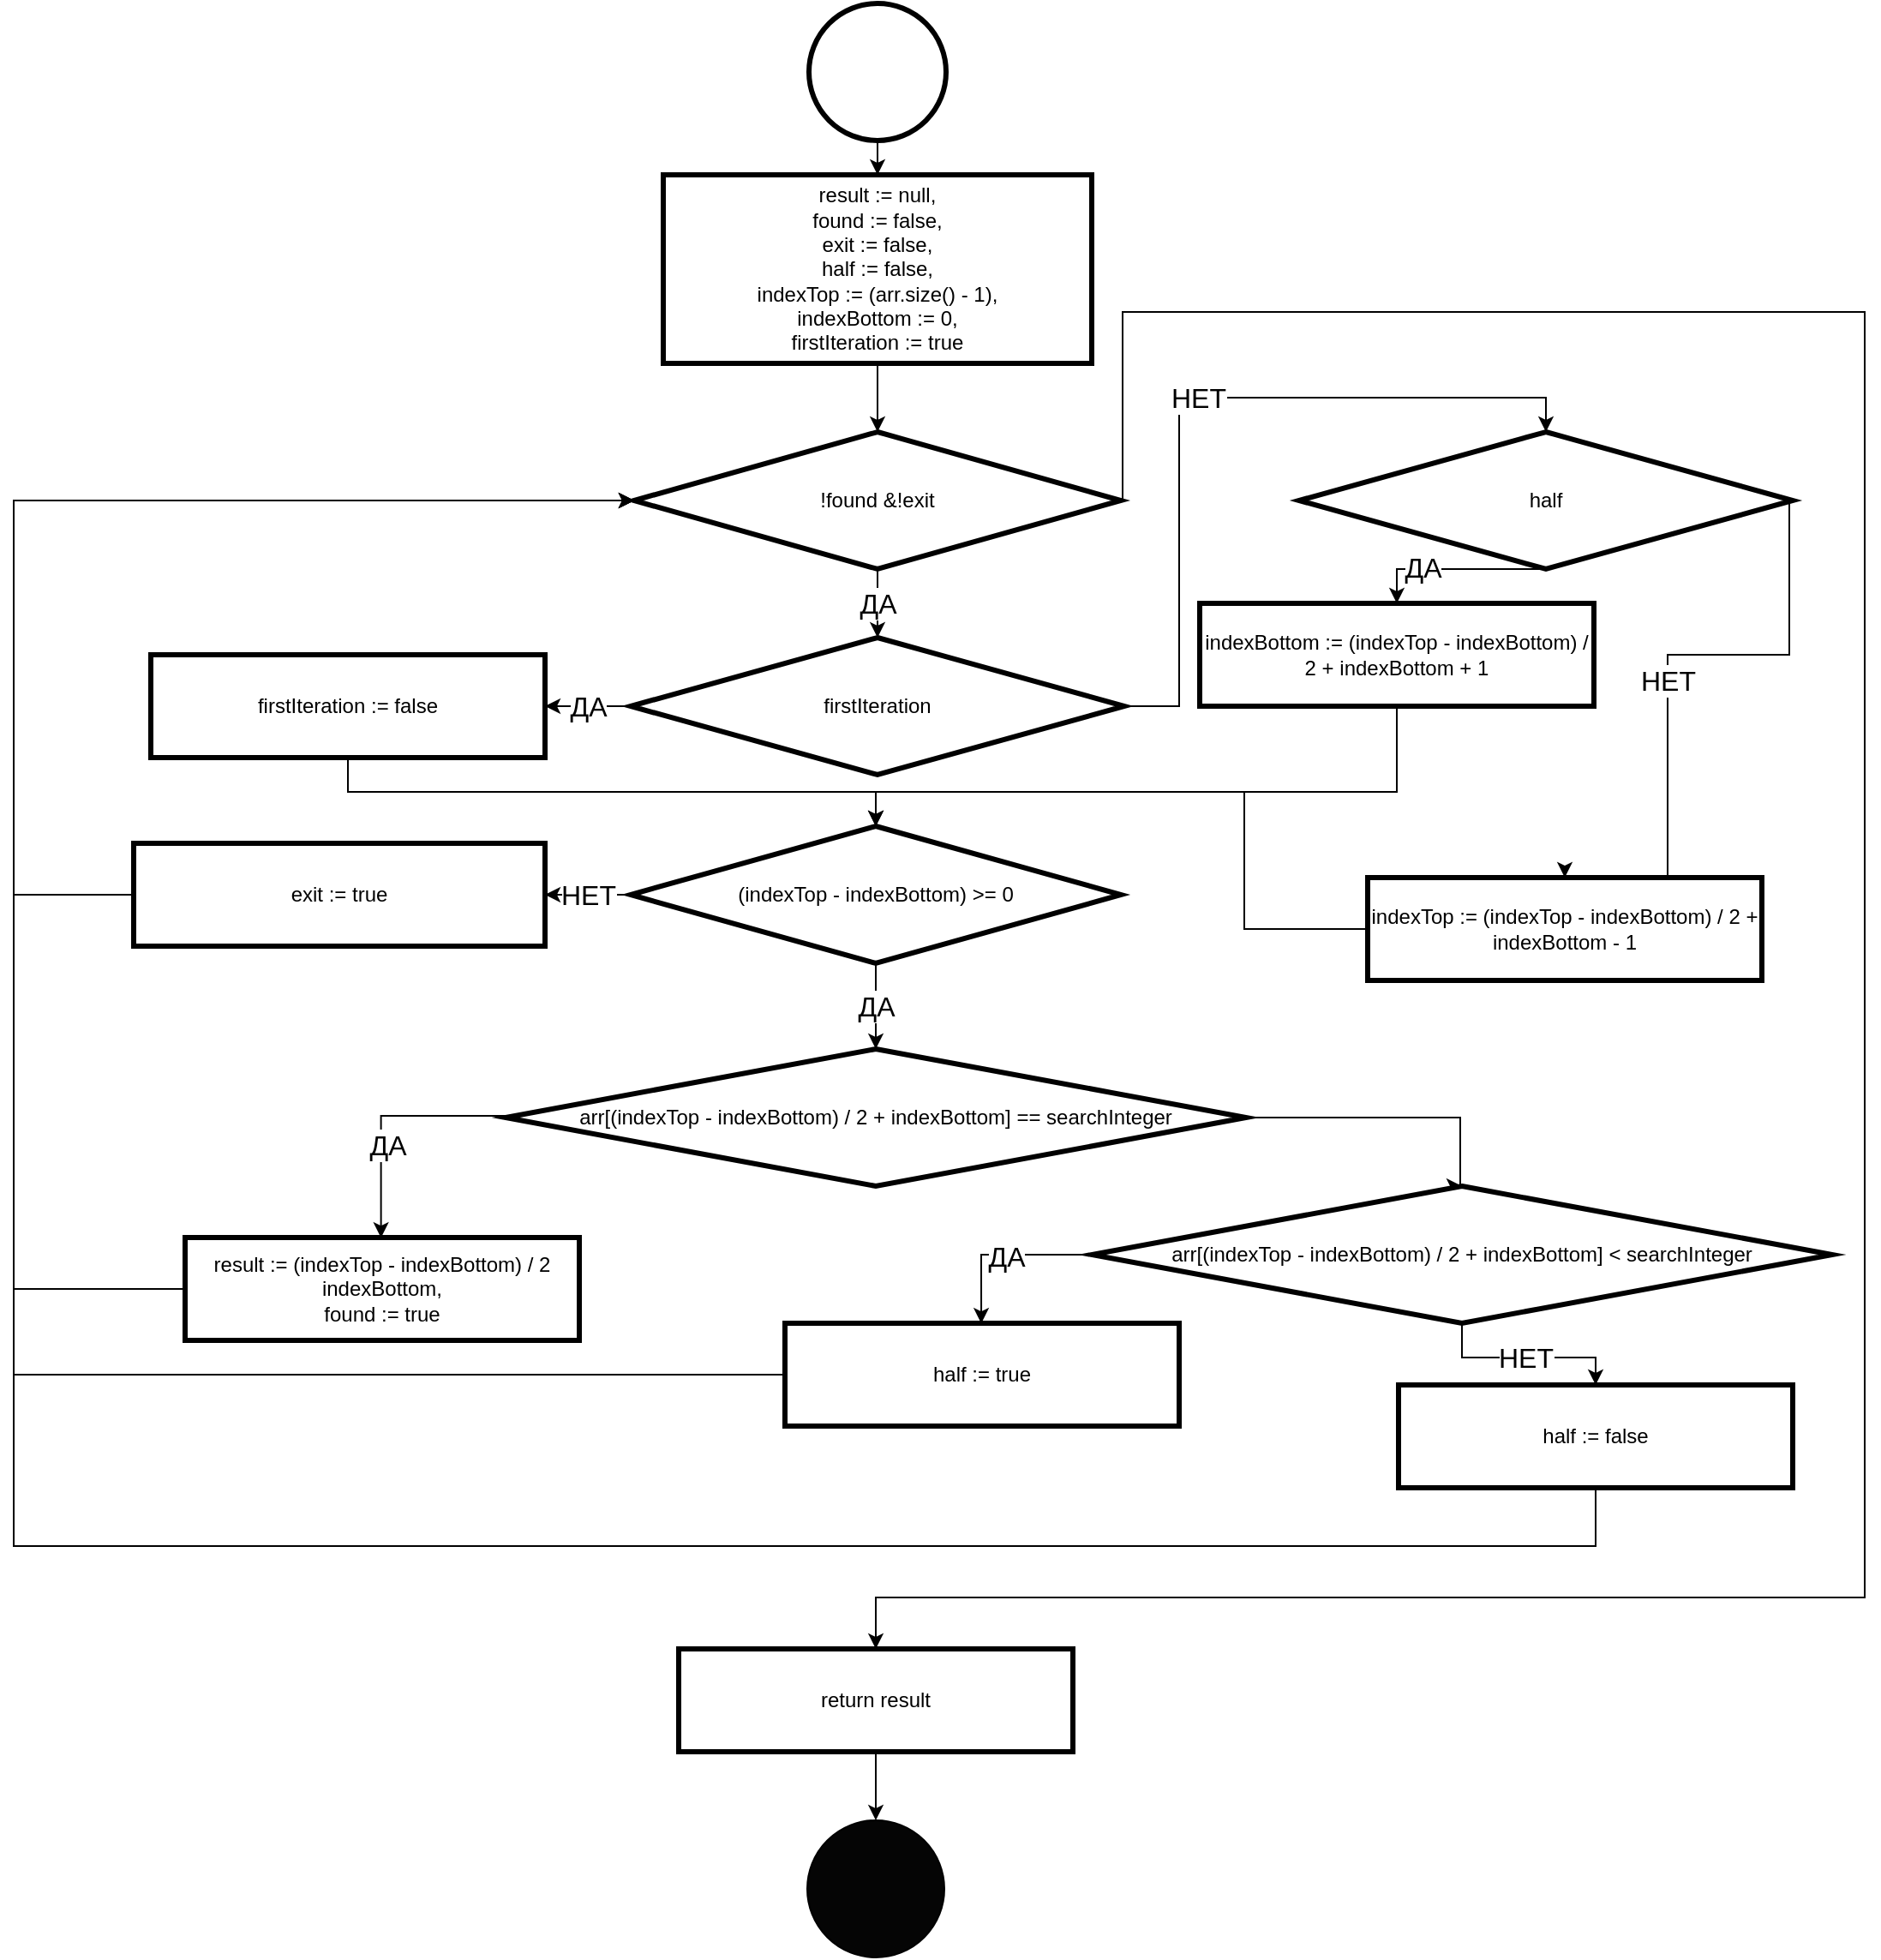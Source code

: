 <mxfile version="10.6.5" type="device"><diagram name="Page-1" id="9f46799a-70d6-7492-0946-bef42562c5a5"><mxGraphModel dx="845" dy="433" grid="1" gridSize="10" guides="1" tooltips="1" connect="1" arrows="1" fold="1" page="1" pageScale="1" pageWidth="1169" pageHeight="827" background="#ffffff" math="0" shadow="0"><root><mxCell id="0"/><mxCell id="1" parent="0"/><mxCell id="UuCqGnlQUb-CQXjbqGYS-7" style="edgeStyle=orthogonalEdgeStyle;rounded=0;orthogonalLoop=1;jettySize=auto;html=1;exitX=0.5;exitY=1;exitDx=0;exitDy=0;entryX=0.5;entryY=0;entryDx=0;entryDy=0;fontColor=#000000;" parent="1" source="UuCqGnlQUb-CQXjbqGYS-2" target="UuCqGnlQUb-CQXjbqGYS-4" edge="1"><mxGeometry relative="1" as="geometry"/></mxCell><mxCell id="UuCqGnlQUb-CQXjbqGYS-2" value="" style="ellipse;whiteSpace=wrap;html=1;aspect=fixed;strokeWidth=3;" parent="1" vertex="1"><mxGeometry x="544" y="20" width="80" height="80" as="geometry"/></mxCell><mxCell id="UuCqGnlQUb-CQXjbqGYS-3" value="" style="ellipse;whiteSpace=wrap;html=1;aspect=fixed;fontColor=#000000;fillColor=#050505;" parent="1" vertex="1"><mxGeometry x="543" y="1080" width="80" height="80" as="geometry"/></mxCell><mxCell id="UuCqGnlQUb-CQXjbqGYS-9" style="edgeStyle=orthogonalEdgeStyle;rounded=0;orthogonalLoop=1;jettySize=auto;html=1;entryX=0.5;entryY=0;entryDx=0;entryDy=0;fontColor=#000000;" parent="1" source="UuCqGnlQUb-CQXjbqGYS-4" target="UuCqGnlQUb-CQXjbqGYS-8" edge="1"><mxGeometry relative="1" as="geometry"/></mxCell><mxCell id="UuCqGnlQUb-CQXjbqGYS-4" value="result := null,&lt;br&gt;found := false,&lt;br&gt;exit := false,&lt;br&gt;half := false,&lt;br&gt;indexTop := (arr.size() - 1),&lt;br&gt;indexBottom := 0,&lt;br&gt;firstIteration := true&lt;br&gt;" style="rounded=0;whiteSpace=wrap;html=1;fillColor=#FFFFFF;fontColor=#000000;strokeWidth=3;" parent="1" vertex="1"><mxGeometry x="459" y="120" width="250" height="110" as="geometry"/></mxCell><mxCell id="UuCqGnlQUb-CQXjbqGYS-12" value="&lt;font style=&quot;font-size: 16px&quot;&gt;ДА&lt;/font&gt;" style="edgeStyle=orthogonalEdgeStyle;rounded=0;orthogonalLoop=1;jettySize=auto;html=1;entryX=0.5;entryY=0;entryDx=0;entryDy=0;fontColor=#000000;" parent="1" source="UuCqGnlQUb-CQXjbqGYS-8" target="UuCqGnlQUb-CQXjbqGYS-11" edge="1"><mxGeometry relative="1" as="geometry"/></mxCell><mxCell id="UuCqGnlQUb-CQXjbqGYS-60" style="edgeStyle=orthogonalEdgeStyle;rounded=0;orthogonalLoop=1;jettySize=auto;html=1;exitX=1;exitY=0.5;exitDx=0;exitDy=0;entryX=0.5;entryY=0;entryDx=0;entryDy=0;fontColor=#000000;" parent="1" source="UuCqGnlQUb-CQXjbqGYS-8" target="UuCqGnlQUb-CQXjbqGYS-58" edge="1"><mxGeometry relative="1" as="geometry"><Array as="points"><mxPoint x="727" y="200"/><mxPoint x="1160" y="200"/><mxPoint x="1160" y="950"/><mxPoint x="583" y="950"/></Array></mxGeometry></mxCell><mxCell id="UuCqGnlQUb-CQXjbqGYS-8" value="!found &amp;amp;!exit" style="rhombus;whiteSpace=wrap;html=1;fillColor=#FFFFFF;fontColor=#000000;strokeWidth=3;" parent="1" vertex="1"><mxGeometry x="442" y="270" width="284" height="80" as="geometry"/></mxCell><mxCell id="UuCqGnlQUb-CQXjbqGYS-14" value="&lt;font style=&quot;font-size: 16px&quot;&gt;ДА&lt;/font&gt;" style="edgeStyle=orthogonalEdgeStyle;rounded=0;orthogonalLoop=1;jettySize=auto;html=1;entryX=1;entryY=0.5;entryDx=0;entryDy=0;fontColor=#000000;" parent="1" source="UuCqGnlQUb-CQXjbqGYS-11" target="UuCqGnlQUb-CQXjbqGYS-13" edge="1"><mxGeometry relative="1" as="geometry"/></mxCell><mxCell id="UuCqGnlQUb-CQXjbqGYS-17" value="&lt;font style=&quot;font-size: 16px&quot;&gt;НЕТ&lt;/font&gt;" style="edgeStyle=orthogonalEdgeStyle;rounded=0;orthogonalLoop=1;jettySize=auto;html=1;entryX=0.5;entryY=0;entryDx=0;entryDy=0;fontColor=#000000;" parent="1" source="UuCqGnlQUb-CQXjbqGYS-11" target="UuCqGnlQUb-CQXjbqGYS-16" edge="1"><mxGeometry relative="1" as="geometry"><Array as="points"><mxPoint x="760" y="430"/><mxPoint x="760" y="250"/><mxPoint x="974" y="250"/></Array></mxGeometry></mxCell><mxCell id="UuCqGnlQUb-CQXjbqGYS-11" value="firstIteration" style="rhombus;whiteSpace=wrap;html=1;fillColor=#FFFFFF;fontColor=#000000;strokeWidth=3;" parent="1" vertex="1"><mxGeometry x="440" y="390" width="288" height="80" as="geometry"/></mxCell><mxCell id="UuCqGnlQUb-CQXjbqGYS-27" style="edgeStyle=orthogonalEdgeStyle;rounded=0;orthogonalLoop=1;jettySize=auto;html=1;fontColor=#000000;entryX=0.5;entryY=0;entryDx=0;entryDy=0;" parent="1" source="UuCqGnlQUb-CQXjbqGYS-13" target="UuCqGnlQUb-CQXjbqGYS-25" edge="1"><mxGeometry relative="1" as="geometry"><Array as="points"><mxPoint x="275" y="480"/><mxPoint x="583" y="480"/></Array></mxGeometry></mxCell><mxCell id="UuCqGnlQUb-CQXjbqGYS-13" value="firstIteration := false" style="rounded=0;whiteSpace=wrap;html=1;fillColor=#FFFFFF;fontColor=#000000;strokeWidth=3;" parent="1" vertex="1"><mxGeometry x="160" y="400" width="230" height="60" as="geometry"/></mxCell><mxCell id="UuCqGnlQUb-CQXjbqGYS-21" style="edgeStyle=orthogonalEdgeStyle;rounded=0;orthogonalLoop=1;jettySize=auto;html=1;fontColor=#000000;exitX=0.5;exitY=1;exitDx=0;exitDy=0;" parent="1" source="UuCqGnlQUb-CQXjbqGYS-16" target="UuCqGnlQUb-CQXjbqGYS-19" edge="1"><mxGeometry relative="1" as="geometry"><Array as="points"><mxPoint x="887" y="350"/></Array></mxGeometry></mxCell><mxCell id="UuCqGnlQUb-CQXjbqGYS-22" value="&lt;font style=&quot;font-size: 16px&quot;&gt;ДА&lt;/font&gt;" style="text;html=1;resizable=0;points=[];align=center;verticalAlign=middle;labelBackgroundColor=#ffffff;fontColor=#000000;" parent="UuCqGnlQUb-CQXjbqGYS-21" vertex="1" connectable="0"><mxGeometry x="0.346" y="-1" relative="1" as="geometry"><mxPoint as="offset"/></mxGeometry></mxCell><mxCell id="UuCqGnlQUb-CQXjbqGYS-23" value="&lt;font style=&quot;font-size: 16px&quot;&gt;НЕТ&lt;/font&gt;" style="edgeStyle=orthogonalEdgeStyle;rounded=0;orthogonalLoop=1;jettySize=auto;html=1;entryX=0.5;entryY=0;entryDx=0;entryDy=0;fontColor=#000000;" parent="1" source="UuCqGnlQUb-CQXjbqGYS-16" target="UuCqGnlQUb-CQXjbqGYS-20" edge="1"><mxGeometry relative="1" as="geometry"><Array as="points"><mxPoint x="1116" y="400"/><mxPoint x="1045" y="400"/><mxPoint x="1045" y="529"/></Array></mxGeometry></mxCell><mxCell id="UuCqGnlQUb-CQXjbqGYS-16" value="half&lt;br&gt;" style="rhombus;whiteSpace=wrap;html=1;fillColor=#FFFFFF;fontColor=#000000;strokeWidth=3;" parent="1" vertex="1"><mxGeometry x="830" y="270" width="288" height="80" as="geometry"/></mxCell><mxCell id="UuCqGnlQUb-CQXjbqGYS-26" style="edgeStyle=orthogonalEdgeStyle;rounded=0;orthogonalLoop=1;jettySize=auto;html=1;entryX=0.5;entryY=0;entryDx=0;entryDy=0;fontColor=#000000;" parent="1" source="UuCqGnlQUb-CQXjbqGYS-19" target="UuCqGnlQUb-CQXjbqGYS-25" edge="1"><mxGeometry relative="1" as="geometry"><Array as="points"><mxPoint x="887" y="480"/><mxPoint x="583" y="480"/></Array></mxGeometry></mxCell><mxCell id="UuCqGnlQUb-CQXjbqGYS-19" value="indexBottom := (indexTop - indexBottom) / 2 + indexBottom + 1&lt;br&gt;" style="rounded=0;whiteSpace=wrap;html=1;fillColor=#FFFFFF;fontColor=#000000;strokeWidth=3;" parent="1" vertex="1"><mxGeometry x="772" y="370" width="230" height="60" as="geometry"/></mxCell><mxCell id="UuCqGnlQUb-CQXjbqGYS-28" style="edgeStyle=orthogonalEdgeStyle;rounded=0;orthogonalLoop=1;jettySize=auto;html=1;entryX=0.5;entryY=0;entryDx=0;entryDy=0;fontColor=#000000;" parent="1" source="UuCqGnlQUb-CQXjbqGYS-20" target="UuCqGnlQUb-CQXjbqGYS-25" edge="1"><mxGeometry relative="1" as="geometry"/></mxCell><mxCell id="UuCqGnlQUb-CQXjbqGYS-20" value="indexTop := (indexTop - indexBottom) / 2 + indexBottom - 1" style="rounded=0;whiteSpace=wrap;html=1;fillColor=#FFFFFF;fontColor=#000000;strokeWidth=3;" parent="1" vertex="1"><mxGeometry x="870" y="530" width="230" height="60" as="geometry"/></mxCell><mxCell id="UuCqGnlQUb-CQXjbqGYS-30" value="&lt;font style=&quot;font-size: 16px&quot;&gt;НЕТ&lt;/font&gt;" style="edgeStyle=orthogonalEdgeStyle;rounded=0;orthogonalLoop=1;jettySize=auto;html=1;entryX=1;entryY=0.5;entryDx=0;entryDy=0;fontColor=#000000;" parent="1" source="UuCqGnlQUb-CQXjbqGYS-25" target="UuCqGnlQUb-CQXjbqGYS-29" edge="1"><mxGeometry relative="1" as="geometry"/></mxCell><mxCell id="UuCqGnlQUb-CQXjbqGYS-37" value="&lt;font style=&quot;font-size: 16px&quot;&gt;ДА&lt;/font&gt;" style="edgeStyle=orthogonalEdgeStyle;rounded=0;orthogonalLoop=1;jettySize=auto;html=1;fontColor=#000000;" parent="1" source="UuCqGnlQUb-CQXjbqGYS-25" target="UuCqGnlQUb-CQXjbqGYS-34" edge="1"><mxGeometry relative="1" as="geometry"/></mxCell><mxCell id="UuCqGnlQUb-CQXjbqGYS-25" value="(indexTop - indexBottom) &amp;gt;= 0" style="rhombus;whiteSpace=wrap;html=1;fillColor=#FFFFFF;fontColor=#000000;strokeWidth=3;" parent="1" vertex="1"><mxGeometry x="440" y="500" width="286" height="80" as="geometry"/></mxCell><mxCell id="UuCqGnlQUb-CQXjbqGYS-52" style="edgeStyle=orthogonalEdgeStyle;rounded=0;orthogonalLoop=1;jettySize=auto;html=1;entryX=0;entryY=0.5;entryDx=0;entryDy=0;fontColor=#000000;" parent="1" source="UuCqGnlQUb-CQXjbqGYS-29" target="UuCqGnlQUb-CQXjbqGYS-8" edge="1"><mxGeometry relative="1" as="geometry"><Array as="points"><mxPoint x="80" y="540"/><mxPoint x="80" y="310"/></Array></mxGeometry></mxCell><mxCell id="UuCqGnlQUb-CQXjbqGYS-29" value="exit := true" style="rounded=0;whiteSpace=wrap;html=1;fillColor=#FFFFFF;fontColor=#000000;strokeWidth=3;" parent="1" vertex="1"><mxGeometry x="150" y="510" width="240" height="60" as="geometry"/></mxCell><mxCell id="UuCqGnlQUb-CQXjbqGYS-36" style="edgeStyle=orthogonalEdgeStyle;rounded=0;orthogonalLoop=1;jettySize=auto;html=1;entryX=0.497;entryY=0.002;entryDx=0;entryDy=0;fontColor=#000000;entryPerimeter=0;" parent="1" source="UuCqGnlQUb-CQXjbqGYS-34" target="UuCqGnlQUb-CQXjbqGYS-35" edge="1"><mxGeometry relative="1" as="geometry"><Array as="points"><mxPoint x="294" y="669"/></Array></mxGeometry></mxCell><mxCell id="UuCqGnlQUb-CQXjbqGYS-38" value="&lt;font style=&quot;font-size: 16px&quot;&gt;ДА&lt;/font&gt;" style="text;html=1;resizable=0;points=[];align=center;verticalAlign=middle;labelBackgroundColor=#ffffff;fontColor=#000000;" parent="UuCqGnlQUb-CQXjbqGYS-36" vertex="1" connectable="0"><mxGeometry x="-0.003" y="17" relative="1" as="geometry"><mxPoint as="offset"/></mxGeometry></mxCell><mxCell id="UuCqGnlQUb-CQXjbqGYS-44" style="edgeStyle=orthogonalEdgeStyle;rounded=0;orthogonalLoop=1;jettySize=auto;html=1;entryX=0.5;entryY=0;entryDx=0;entryDy=0;fontColor=#000000;exitX=1;exitY=0.5;exitDx=0;exitDy=0;" parent="1" source="UuCqGnlQUb-CQXjbqGYS-34" target="UuCqGnlQUb-CQXjbqGYS-40" edge="1"><mxGeometry relative="1" as="geometry"><Array as="points"><mxPoint x="924" y="670"/></Array></mxGeometry></mxCell><mxCell id="UuCqGnlQUb-CQXjbqGYS-34" value="arr[(indexTop - indexBottom) / 2 + indexBottom] == searchInteger" style="rhombus;whiteSpace=wrap;html=1;fillColor=#FFFFFF;fontColor=#000000;strokeWidth=3;" parent="1" vertex="1"><mxGeometry x="367" y="630" width="432" height="80" as="geometry"/></mxCell><mxCell id="UuCqGnlQUb-CQXjbqGYS-54" style="edgeStyle=orthogonalEdgeStyle;rounded=0;orthogonalLoop=1;jettySize=auto;html=1;entryX=0;entryY=0.5;entryDx=0;entryDy=0;fontColor=#000000;" parent="1" source="UuCqGnlQUb-CQXjbqGYS-35" target="UuCqGnlQUb-CQXjbqGYS-8" edge="1"><mxGeometry relative="1" as="geometry"><Array as="points"><mxPoint x="80" y="770"/><mxPoint x="80" y="310"/></Array></mxGeometry></mxCell><mxCell id="UuCqGnlQUb-CQXjbqGYS-35" value="result := (indexTop - indexBottom) / 2 indexBottom,&lt;br&gt;found := true&lt;br&gt;" style="rounded=0;whiteSpace=wrap;html=1;fillColor=#FFFFFF;fontColor=#000000;strokeWidth=3;" parent="1" vertex="1"><mxGeometry x="180" y="740" width="230" height="60" as="geometry"/></mxCell><mxCell id="UuCqGnlQUb-CQXjbqGYS-49" style="edgeStyle=orthogonalEdgeStyle;rounded=0;orthogonalLoop=1;jettySize=auto;html=1;entryX=0.498;entryY=0.002;entryDx=0;entryDy=0;fontColor=#000000;entryPerimeter=0;" parent="1" source="UuCqGnlQUb-CQXjbqGYS-40" target="UuCqGnlQUb-CQXjbqGYS-45" edge="1"><mxGeometry relative="1" as="geometry"><Array as="points"><mxPoint x="645" y="750"/></Array></mxGeometry></mxCell><mxCell id="UuCqGnlQUb-CQXjbqGYS-50" value="&lt;font style=&quot;font-size: 16px&quot;&gt;ДА&lt;/font&gt;" style="text;html=1;resizable=0;points=[];align=center;verticalAlign=middle;labelBackgroundColor=#ffffff;fontColor=#000000;" parent="UuCqGnlQUb-CQXjbqGYS-49" vertex="1" connectable="0"><mxGeometry x="-0.031" y="1" relative="1" as="geometry"><mxPoint as="offset"/></mxGeometry></mxCell><mxCell id="UuCqGnlQUb-CQXjbqGYS-51" value="&lt;font style=&quot;font-size: 16px&quot;&gt;НЕТ&lt;/font&gt;" style="edgeStyle=orthogonalEdgeStyle;rounded=0;orthogonalLoop=1;jettySize=auto;html=1;exitX=0.5;exitY=1;exitDx=0;exitDy=0;entryX=0.5;entryY=0;entryDx=0;entryDy=0;fontColor=#000000;" parent="1" source="UuCqGnlQUb-CQXjbqGYS-40" target="UuCqGnlQUb-CQXjbqGYS-46" edge="1"><mxGeometry relative="1" as="geometry"/></mxCell><mxCell id="UuCqGnlQUb-CQXjbqGYS-40" value="arr[(indexTop - indexBottom) / 2 + indexBottom] &amp;lt; searchInteger" style="rhombus;whiteSpace=wrap;html=1;fillColor=#FFFFFF;fontColor=#000000;strokeWidth=3;" parent="1" vertex="1"><mxGeometry x="709" y="710" width="432" height="80" as="geometry"/></mxCell><mxCell id="UuCqGnlQUb-CQXjbqGYS-55" style="edgeStyle=orthogonalEdgeStyle;rounded=0;orthogonalLoop=1;jettySize=auto;html=1;entryX=0;entryY=0.5;entryDx=0;entryDy=0;fontColor=#000000;" parent="1" source="UuCqGnlQUb-CQXjbqGYS-45" target="UuCqGnlQUb-CQXjbqGYS-8" edge="1"><mxGeometry relative="1" as="geometry"><Array as="points"><mxPoint x="80" y="820"/><mxPoint x="80" y="310"/></Array></mxGeometry></mxCell><mxCell id="UuCqGnlQUb-CQXjbqGYS-45" value="half := true" style="rounded=0;whiteSpace=wrap;html=1;fillColor=#FFFFFF;fontColor=#000000;strokeWidth=3;" parent="1" vertex="1"><mxGeometry x="530" y="790" width="230" height="60" as="geometry"/></mxCell><mxCell id="UuCqGnlQUb-CQXjbqGYS-56" style="edgeStyle=orthogonalEdgeStyle;rounded=0;orthogonalLoop=1;jettySize=auto;html=1;fontColor=#000000;entryX=0;entryY=0.5;entryDx=0;entryDy=0;" parent="1" source="UuCqGnlQUb-CQXjbqGYS-46" edge="1" target="UuCqGnlQUb-CQXjbqGYS-8"><mxGeometry relative="1" as="geometry"><mxPoint x="440" y="310" as="targetPoint"/><Array as="points"><mxPoint x="1003" y="920"/><mxPoint x="80" y="920"/><mxPoint x="80" y="310"/></Array></mxGeometry></mxCell><mxCell id="UuCqGnlQUb-CQXjbqGYS-46" value="half := false" style="rounded=0;whiteSpace=wrap;html=1;fillColor=#FFFFFF;fontColor=#000000;strokeWidth=3;" parent="1" vertex="1"><mxGeometry x="888" y="826" width="230" height="60" as="geometry"/></mxCell><mxCell id="UuCqGnlQUb-CQXjbqGYS-61" style="edgeStyle=orthogonalEdgeStyle;rounded=0;orthogonalLoop=1;jettySize=auto;html=1;entryX=0.5;entryY=0;entryDx=0;entryDy=0;fontColor=#000000;" parent="1" source="UuCqGnlQUb-CQXjbqGYS-58" target="UuCqGnlQUb-CQXjbqGYS-3" edge="1"><mxGeometry relative="1" as="geometry"/></mxCell><mxCell id="UuCqGnlQUb-CQXjbqGYS-58" value="return result" style="rounded=0;whiteSpace=wrap;html=1;fillColor=#FFFFFF;fontColor=#000000;strokeWidth=3;" parent="1" vertex="1"><mxGeometry x="468" y="980" width="230" height="60" as="geometry"/></mxCell></root></mxGraphModel></diagram></mxfile>